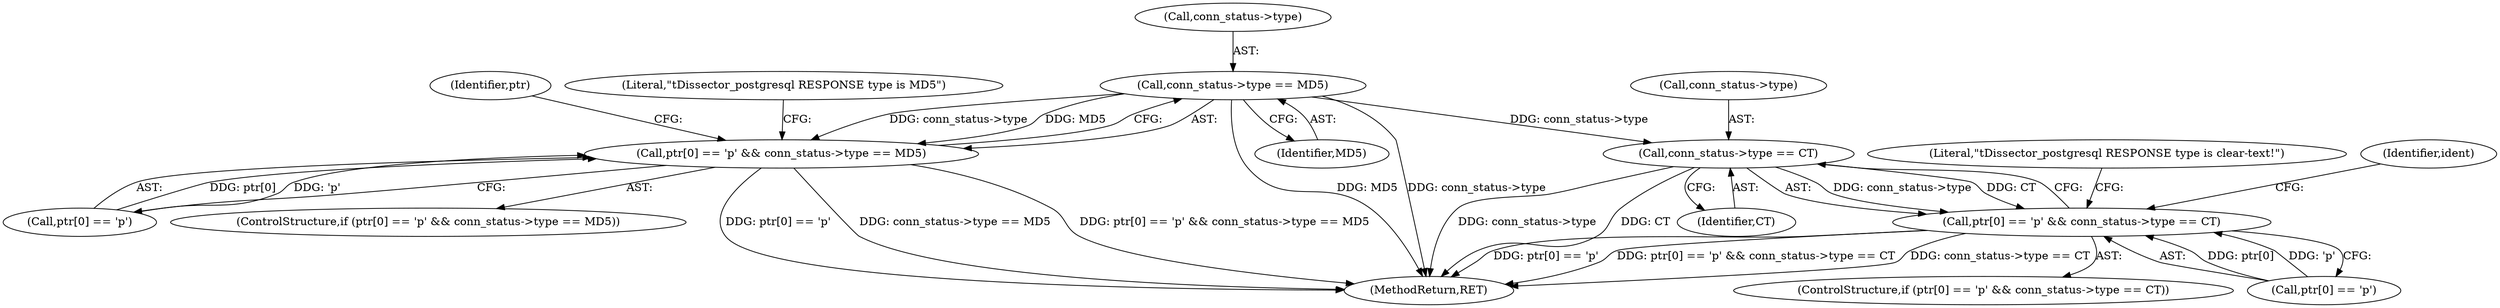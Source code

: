 digraph "0_ettercap_e3abe7d7585ecc420a7cab73313216613aadad5a@API" {
"1000291" [label="(Call,conn_status->type == MD5)"];
"1000285" [label="(Call,ptr[0] == 'p' && conn_status->type == MD5)"];
"1000381" [label="(Call,conn_status->type == CT)"];
"1000375" [label="(Call,ptr[0] == 'p' && conn_status->type == CT)"];
"1000295" [label="(Identifier,MD5)"];
"1000286" [label="(Call,ptr[0] == 'p')"];
"1000374" [label="(ControlStructure,if (ptr[0] == 'p' && conn_status->type == CT))"];
"1000385" [label="(Identifier,CT)"];
"1000381" [label="(Call,conn_status->type == CT)"];
"1000378" [label="(Identifier,ptr)"];
"1000375" [label="(Call,ptr[0] == 'p' && conn_status->type == CT)"];
"1000382" [label="(Call,conn_status->type)"];
"1000376" [label="(Call,ptr[0] == 'p')"];
"1000389" [label="(Literal,\"\tDissector_postgresql RESPONSE type is clear-text!\")"];
"1000292" [label="(Call,conn_status->type)"];
"1000285" [label="(Call,ptr[0] == 'p' && conn_status->type == MD5)"];
"1000291" [label="(Call,conn_status->type == MD5)"];
"1000592" [label="(MethodReturn,RET)"];
"1000284" [label="(ControlStructure,if (ptr[0] == 'p' && conn_status->type == MD5))"];
"1000589" [label="(Identifier,ident)"];
"1000298" [label="(Literal,\"\tDissector_postgresql RESPONSE type is MD5\")"];
"1000291" -> "1000285"  [label="AST: "];
"1000291" -> "1000295"  [label="CFG: "];
"1000292" -> "1000291"  [label="AST: "];
"1000295" -> "1000291"  [label="AST: "];
"1000285" -> "1000291"  [label="CFG: "];
"1000291" -> "1000592"  [label="DDG: conn_status->type"];
"1000291" -> "1000592"  [label="DDG: MD5"];
"1000291" -> "1000285"  [label="DDG: conn_status->type"];
"1000291" -> "1000285"  [label="DDG: MD5"];
"1000291" -> "1000381"  [label="DDG: conn_status->type"];
"1000285" -> "1000284"  [label="AST: "];
"1000285" -> "1000286"  [label="CFG: "];
"1000286" -> "1000285"  [label="AST: "];
"1000298" -> "1000285"  [label="CFG: "];
"1000378" -> "1000285"  [label="CFG: "];
"1000285" -> "1000592"  [label="DDG: ptr[0] == 'p'"];
"1000285" -> "1000592"  [label="DDG: conn_status->type == MD5"];
"1000285" -> "1000592"  [label="DDG: ptr[0] == 'p' && conn_status->type == MD5"];
"1000286" -> "1000285"  [label="DDG: ptr[0]"];
"1000286" -> "1000285"  [label="DDG: 'p'"];
"1000381" -> "1000375"  [label="AST: "];
"1000381" -> "1000385"  [label="CFG: "];
"1000382" -> "1000381"  [label="AST: "];
"1000385" -> "1000381"  [label="AST: "];
"1000375" -> "1000381"  [label="CFG: "];
"1000381" -> "1000592"  [label="DDG: conn_status->type"];
"1000381" -> "1000592"  [label="DDG: CT"];
"1000381" -> "1000375"  [label="DDG: conn_status->type"];
"1000381" -> "1000375"  [label="DDG: CT"];
"1000375" -> "1000374"  [label="AST: "];
"1000375" -> "1000376"  [label="CFG: "];
"1000376" -> "1000375"  [label="AST: "];
"1000389" -> "1000375"  [label="CFG: "];
"1000589" -> "1000375"  [label="CFG: "];
"1000375" -> "1000592"  [label="DDG: ptr[0] == 'p'"];
"1000375" -> "1000592"  [label="DDG: ptr[0] == 'p' && conn_status->type == CT"];
"1000375" -> "1000592"  [label="DDG: conn_status->type == CT"];
"1000376" -> "1000375"  [label="DDG: ptr[0]"];
"1000376" -> "1000375"  [label="DDG: 'p'"];
}
